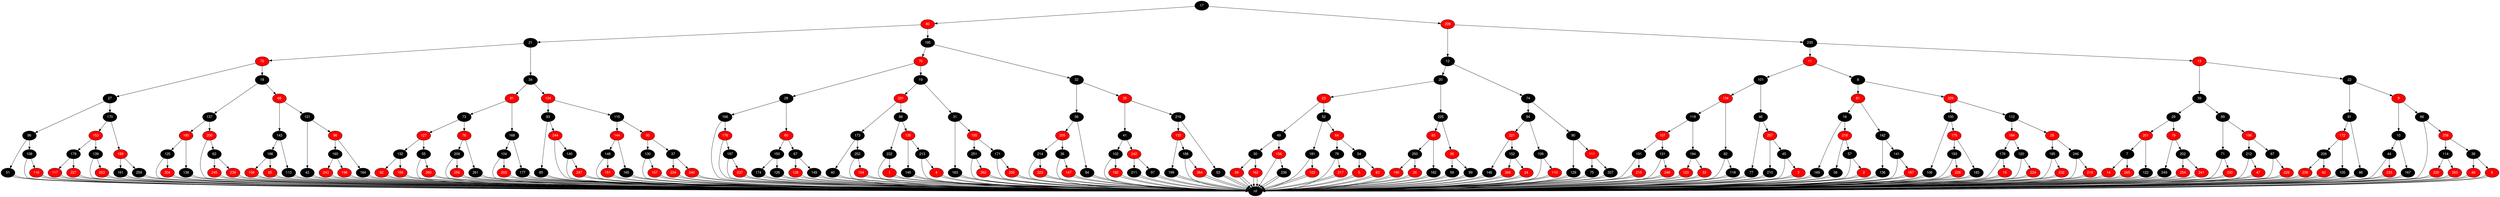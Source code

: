 digraph RB_Teste {
	node [fontname="Helvetica,Arial,sans-serif" style="filled"]
	edge [fontname="Helvetica,Arial,sans-serif" color="black"]

	{
		node [fillcolor=" black" fontcolor=" white"] nil 
		node [fillcolor=" black" fontcolor=" white"] 17 
		node [fillcolor=" red" fontcolor=" white"] 80 
		node [fillcolor=" black" fontcolor=" white"] 21 
		node [fillcolor=" red" fontcolor=" white"] 72 
		node [fillcolor=" black" fontcolor=" white"] 27 
		node [fillcolor=" black" fontcolor=" white"] 96 
		node [fillcolor=" black" fontcolor=" white"] 51 
		node [fillcolor=" black" fontcolor=" white"] 108 
		node [fillcolor=" red" fontcolor=" white"] 116 
		node [fillcolor=" black" fontcolor=" white"] 170 
		node [fillcolor=" red" fontcolor=" white"] 153 
		node [fillcolor=" black" fontcolor=" white"] 179 
		node [fillcolor=" red" fontcolor=" white"] 117 
		node [fillcolor=" red" fontcolor=" white"] 227 
		node [fillcolor=" black" fontcolor=" white"] 139 
		node [fillcolor=" red" fontcolor=" white"] 253 
		node [fillcolor=" red" fontcolor=" white"] 189 
		node [fillcolor=" black" fontcolor=" white"] 161 
		node [fillcolor=" black" fontcolor=" white"] 259 
		node [fillcolor=" black" fontcolor=" white"] 18 
		node [fillcolor=" black" fontcolor=" white"] 137 
		node [fillcolor=" red" fontcolor=" white"] 180 
		node [fillcolor=" black" fontcolor=" white"] 125 
		node [fillcolor=" red" fontcolor=" white"] 204 
		node [fillcolor=" black" fontcolor=" white"] 138 
		node [fillcolor=" red" fontcolor=" white"] 200 
		node [fillcolor=" black" fontcolor=" white"] 62 
		node [fillcolor=" red" fontcolor=" white"] 245 
		node [fillcolor=" red" fontcolor=" white"] 239 
		node [fillcolor=" red" fontcolor=" white"] 68 
		node [fillcolor=" black" fontcolor=" white"] 143 
		node [fillcolor=" black" fontcolor=" white"] 186 
		node [fillcolor=" red" fontcolor=" white"] 158 
		node [fillcolor=" red" fontcolor=" white"] 65 
		node [fillcolor=" black" fontcolor=" white"] 113 
		node [fillcolor=" black" fontcolor=" white"] 121 
		node [fillcolor=" black" fontcolor=" white"] 43 
		node [fillcolor=" red" fontcolor=" white"] 98 
		node [fillcolor=" black" fontcolor=" white"] 160 
		node [fillcolor=" red" fontcolor=" white"] 243 
		node [fillcolor=" red" fontcolor=" white"] 198 
		node [fillcolor=" black" fontcolor=" white"] 164 
		node [fillcolor=" black" fontcolor=" white"] 34 
		node [fillcolor=" red" fontcolor=" white"] 81 
		node [fillcolor=" black" fontcolor=" white"] 73 
		node [fillcolor=" red" fontcolor=" white"] 127 
		node [fillcolor=" black" fontcolor=" white"] 132 
		node [fillcolor=" red" fontcolor=" white"] 92 
		node [fillcolor=" red" fontcolor=" white"] 159 
		node [fillcolor=" black" fontcolor=" white"] 55 
		node [fillcolor=" red" fontcolor=" white"] 260 
		node [fillcolor=" red" fontcolor=" white"] 76 
		node [fillcolor=" black" fontcolor=" white"] 208 
		node [fillcolor=" red" fontcolor=" white"] 256 
		node [fillcolor=" black" fontcolor=" white"] 261 
		node [fillcolor=" black" fontcolor=" white"] 168 
		node [fillcolor=" black" fontcolor=" white"] 104 
		node [fillcolor=" red" fontcolor=" white"] 203 
		node [fillcolor=" black" fontcolor=" white"] 177 
		node [fillcolor=" red" fontcolor=" white"] 124 
		node [fillcolor=" black" fontcolor=" white"] 93 
		node [fillcolor=" black" fontcolor=" white"] 85 
		node [fillcolor=" red" fontcolor=" white"] 244 
		node [fillcolor=" black" fontcolor=" white"] 140 
		node [fillcolor=" red" fontcolor=" white"] 247 
		node [fillcolor=" black" fontcolor=" white"] 115 
		node [fillcolor=" red" fontcolor=" white"] 144 
		node [fillcolor=" black" fontcolor=" white"] 148 
		node [fillcolor=" red" fontcolor=" white"] 151 
		node [fillcolor=" black" fontcolor=" white"] 165 
		node [fillcolor=" red" fontcolor=" white"] 50 
		node [fillcolor=" black" fontcolor=" white"] 130 
		node [fillcolor=" red" fontcolor=" white"] 157 
		node [fillcolor=" black" fontcolor=" white"] 37 
		node [fillcolor=" red" fontcolor=" white"] 234 
		node [fillcolor=" red" fontcolor=" white"] 240 
		node [fillcolor=" black" fontcolor=" white"] 195 
		node [fillcolor=" red" fontcolor=" white"] 70 
		node [fillcolor=" black" fontcolor=" white"] 28 
		node [fillcolor=" black" fontcolor=" white"] 166 
		node [fillcolor=" red" fontcolor=" white"] 176 
		node [fillcolor=" black" fontcolor=" white"] 197 
		node [fillcolor=" red" fontcolor=" white"] 237 
		node [fillcolor=" red" fontcolor=" white"] 60 
		node [fillcolor=" black" fontcolor=" white"] 150 
		node [fillcolor=" black" fontcolor=" white"] 174 
		node [fillcolor=" black" fontcolor=" white"] 126 
		node [fillcolor=" black" fontcolor=" white"] 67 
		node [fillcolor=" red" fontcolor=" white"] 128 
		node [fillcolor=" black" fontcolor=" white"] 149 
		node [fillcolor=" black" fontcolor=" white"] 19 
		node [fillcolor=" red" fontcolor=" white"] 231 
		node [fillcolor=" black" fontcolor=" white"] 173 
		node [fillcolor=" black" fontcolor=" white"] 40 
		node [fillcolor=" black" fontcolor=" white"] 252 
		node [fillcolor=" red" fontcolor=" white"] 154 
		node [fillcolor=" black" fontcolor=" white"] 88 
		node [fillcolor=" black" fontcolor=" white"] 222 
		node [fillcolor=" red" fontcolor=" white"] 1 
		node [fillcolor=" red" fontcolor=" white"] 135 
		node [fillcolor=" black" fontcolor=" white"] 145 
		node [fillcolor=" black" fontcolor=" white"] 213 
		node [fillcolor=" red" fontcolor=" white"] 4 
		node [fillcolor=" black" fontcolor=" white"] 31 
		node [fillcolor=" black" fontcolor=" white"] 163 
		node [fillcolor=" red" fontcolor=" white"] 155 
		node [fillcolor=" black" fontcolor=" white"] 251 
		node [fillcolor=" red" fontcolor=" white"] 262 
		node [fillcolor=" black" fontcolor=" white"] 171 
		node [fillcolor=" red" fontcolor=" white"] 255 
		node [fillcolor=" black" fontcolor=" white"] 32 
		node [fillcolor=" black" fontcolor=" white"] 56 
		node [fillcolor=" red" fontcolor=" white"] 205 
		node [fillcolor=" black" fontcolor=" white"] 214 
		node [fillcolor=" red" fontcolor=" white"] 223 
		node [fillcolor=" black" fontcolor=" white"] 36 
		node [fillcolor=" red" fontcolor=" white"] 147 
		node [fillcolor=" black" fontcolor=" white"] 84 
		node [fillcolor=" red" fontcolor=" white"] 35 
		node [fillcolor=" black" fontcolor=" white"] 41 
		node [fillcolor=" black" fontcolor=" white"] 102 
		node [fillcolor=" red" fontcolor=" white"] 192 
		node [fillcolor=" red" fontcolor=" white"] 242 
		node [fillcolor=" black" fontcolor=" white"] 211 
		node [fillcolor=" black" fontcolor=" white"] 97 
		node [fillcolor=" black" fontcolor=" white"] 216 
		node [fillcolor=" red" fontcolor=" white"] 133 
		node [fillcolor=" black" fontcolor=" white"] 199 
		node [fillcolor=" black" fontcolor=" white"] 188 
		node [fillcolor=" red" fontcolor=" white"] 264 
		node [fillcolor=" black" fontcolor=" white"] 53 
		node [fillcolor=" red" fontcolor=" white"] 209 
		node [fillcolor=" black" fontcolor=" white"] 12 
		node [fillcolor=" black" fontcolor=" white"] 20 
		node [fillcolor=" red" fontcolor=" white"] 23 
		node [fillcolor=" black" fontcolor=" white"] 49 
		node [fillcolor=" black" fontcolor=" white"] 30 
		node [fillcolor=" red" fontcolor=" white"] 69 
		node [fillcolor=" red" fontcolor=" white"] 162 
		node [fillcolor=" red" fontcolor=" white"] 156 
		node [fillcolor=" black" fontcolor=" white"] 236 
		node [fillcolor=" black" fontcolor=" white"] 52 
		node [fillcolor=" black" fontcolor=" white"] 181 
		node [fillcolor=" red" fontcolor=" white"] 103 
		node [fillcolor=" red" fontcolor=" white"] 64 
		node [fillcolor=" black" fontcolor=" white"] 78 
		node [fillcolor=" red" fontcolor=" white"] 217 
		node [fillcolor=" black" fontcolor=" white"] 54 
		node [fillcolor=" red" fontcolor=" white"] 5 
		node [fillcolor=" red" fontcolor=" white"] 63 
		node [fillcolor=" black" fontcolor=" white"] 225 
		node [fillcolor=" red" fontcolor=" white"] 83 
		node [fillcolor=" black" fontcolor=" white"] 250 
		node [fillcolor=" red" fontcolor=" white"] 190 
		node [fillcolor=" red" fontcolor=" white"] 26 
		node [fillcolor=" black" fontcolor=" white"] 182 
		node [fillcolor=" red" fontcolor=" white"] 95 
		node [fillcolor=" black" fontcolor=" white"] 59 
		node [fillcolor=" black" fontcolor=" white"] 99 
		node [fillcolor=" black" fontcolor=" white"] 74 
		node [fillcolor=" black" fontcolor=" white"] 94 
		node [fillcolor=" red" fontcolor=" white"] 221 
		node [fillcolor=" black" fontcolor=" white"] 146 
		node [fillcolor=" black" fontcolor=" white"] 152 
		node [fillcolor=" red" fontcolor=" white"] 266 
		node [fillcolor=" red" fontcolor=" white"] 24 
		node [fillcolor=" black" fontcolor=" white"] 109 
		node [fillcolor=" red" fontcolor=" white"] 110 
		node [fillcolor=" black" fontcolor=" white"] 90 
		node [fillcolor=" black" fontcolor=" white"] 129 
		node [fillcolor=" red" fontcolor=" white"] 111 
		node [fillcolor=" black" fontcolor=" white"] 75 
		node [fillcolor=" black" fontcolor=" white"] 207 
		node [fillcolor=" black" fontcolor=" white"] 235 
		node [fillcolor=" red" fontcolor=" white"] 11 
		node [fillcolor=" black" fontcolor=" white"] 101 
		node [fillcolor=" red" fontcolor=" white"] 134 
		node [fillcolor=" black" fontcolor=" white"] 119 
		node [fillcolor=" red" fontcolor=" white"] 107 
		node [fillcolor=" black" fontcolor=" white"] 191 
		node [fillcolor=" red" fontcolor=" white"] 215 
		node [fillcolor=" black" fontcolor=" white"] 131 
		node [fillcolor=" red" fontcolor=" white"] 248 
		node [fillcolor=" black" fontcolor=" white"] 194 
		node [fillcolor=" red" fontcolor=" white"] 123 
		node [fillcolor=" red" fontcolor=" white"] 33 
		node [fillcolor=" black" fontcolor=" white"] 82 
		node [fillcolor=" black" fontcolor=" white"] 118 
		node [fillcolor=" black" fontcolor=" white"] 46 
		node [fillcolor=" black" fontcolor=" white"] 77 
		node [fillcolor=" red" fontcolor=" white"] 257 
		node [fillcolor=" black" fontcolor=" white"] 210 
		node [fillcolor=" black" fontcolor=" white"] 45 
		node [fillcolor=" red" fontcolor=" white"] 3 
		node [fillcolor=" black" fontcolor=" white"] 8 
		node [fillcolor=" red" fontcolor=" white"] 61 
		node [fillcolor=" black" fontcolor=" white"] 16 
		node [fillcolor=" black" fontcolor=" white"] 169 
		node [fillcolor=" red" fontcolor=" white"] 218 
		node [fillcolor=" black" fontcolor=" white"] 58 
		node [fillcolor=" black" fontcolor=" white"] 57 
		node [fillcolor=" red" fontcolor=" white"] 2 
		node [fillcolor=" black" fontcolor=" white"] 142 
		node [fillcolor=" black" fontcolor=" white"] 136 
		node [fillcolor=" black" fontcolor=" white"] 141 
		node [fillcolor=" red" fontcolor=" white"] 187 
		node [fillcolor=" red" fontcolor=" white"] 229 
		node [fillcolor=" black" fontcolor=" white"] 100 
		node [fillcolor=" black" fontcolor=" white"] 106 
		node [fillcolor=" red" fontcolor=" white"] 175 
		node [fillcolor=" black" fontcolor=" white"] 193 
		node [fillcolor=" red" fontcolor=" white"] 226 
		node [fillcolor=" black" fontcolor=" white"] 183 
		node [fillcolor=" black" fontcolor=" white"] 112 
		node [fillcolor=" red" fontcolor=" white"] 184 
		node [fillcolor=" black" fontcolor=" white"] 178 
		node [fillcolor=" red" fontcolor=" white"] 15 
		node [fillcolor=" black" fontcolor=" white"] 120 
		node [fillcolor=" red" fontcolor=" white"] 224 
		node [fillcolor=" red" fontcolor=" white"] 25 
		node [fillcolor=" black" fontcolor=" white"] 185 
		node [fillcolor=" red" fontcolor=" white"] 232 
		node [fillcolor=" black" fontcolor=" white"] 246 
		node [fillcolor=" red" fontcolor=" white"] 219 
		node [fillcolor=" red" fontcolor=" white"] 13 
		node [fillcolor=" black" fontcolor=" white"] 39 
		node [fillcolor=" black" fontcolor=" white"] 29 
		node [fillcolor=" red" fontcolor=" white"] 201 
		node [fillcolor=" black" fontcolor=" white"] 7 
		node [fillcolor=" red" fontcolor=" white"] 14 
		node [fillcolor=" red" fontcolor=" white"] 265 
		node [fillcolor=" black" fontcolor=" white"] 122 
		node [fillcolor=" red" fontcolor=" white"] 79 
		node [fillcolor=" black" fontcolor=" white"] 249 
		node [fillcolor=" black" fontcolor=" white"] 202 
		node [fillcolor=" red" fontcolor=" white"] 254 
		node [fillcolor=" red" fontcolor=" white"] 241 
		node [fillcolor=" black" fontcolor=" white"] 89 
		node [fillcolor=" black" fontcolor=" white"] 71 
		node [fillcolor=" red" fontcolor=" white"] 230 
		node [fillcolor=" red" fontcolor=" white"] 196 
		node [fillcolor=" black" fontcolor=" white"] 212 
		node [fillcolor=" red" fontcolor=" white"] 47 
		node [fillcolor=" black" fontcolor=" white"] 87 
		node [fillcolor=" red" fontcolor=" white"] 228 
		node [fillcolor=" black" fontcolor=" white"] 22 
		node [fillcolor=" black" fontcolor=" white"] 91 
		node [fillcolor=" red" fontcolor=" white"] 172 
		node [fillcolor=" black" fontcolor=" white"] 206 
		node [fillcolor=" red" fontcolor=" white"] 238 
		node [fillcolor=" red" fontcolor=" white"] 42 
		node [fillcolor=" black" fontcolor=" white"] 105 
		node [fillcolor=" black" fontcolor=" white"] 86 
		node [fillcolor=" red" fontcolor=" white"] 9 
		node [fillcolor=" black" fontcolor=" white"] 10 
		node [fillcolor=" black" fontcolor=" white"] 44 
		node [fillcolor=" red" fontcolor=" white"] 233 
		node [fillcolor=" black" fontcolor=" white"] 167 
		node [fillcolor=" black" fontcolor=" white"] 66 
		node [fillcolor=" red" fontcolor=" white"] 258 
		node [fillcolor=" black" fontcolor=" white"] 114 
		node [fillcolor=" red" fontcolor=" white"] 220 
		node [fillcolor=" red" fontcolor=" white"] 263 
		node [fillcolor=" black" fontcolor=" white"] 38 
		node [fillcolor=" red" fontcolor=" white"] 48 
		node [fillcolor=" red" fontcolor=" white"] 6 
	}

	17 -> 80 
	17 -> 209 
	80 -> 21 
	80 -> 195 
	21 -> 72 
	21 -> 34 
	72 -> 27 
	72 -> 18 
	27 -> 96 
	27 -> 170 
	96 -> 51 
	96 -> 108 
	51 -> nil 
	51 -> nil 
	108 -> 116 
	108 -> nil 
	116 -> nil 
	116 -> nil 
	170 -> 153 
	170 -> 189 
	153 -> 179 
	153 -> 139 
	179 -> 117 
	179 -> 227 
	117 -> nil 
	117 -> nil 
	227 -> nil 
	227 -> nil 
	139 -> 253 
	139 -> nil 
	253 -> nil 
	253 -> nil 
	189 -> 161 
	189 -> 259 
	161 -> nil 
	161 -> nil 
	259 -> nil 
	259 -> nil 
	18 -> 137 
	18 -> 68 
	137 -> 180 
	137 -> 200 
	180 -> 125 
	180 -> 138 
	125 -> 204 
	125 -> nil 
	204 -> nil 
	204 -> nil 
	138 -> nil 
	138 -> nil 
	200 -> 62 
	200 -> nil 
	62 -> 245 
	62 -> 239 
	245 -> nil 
	245 -> nil 
	239 -> nil 
	239 -> nil 
	68 -> 143 
	68 -> 121 
	143 -> 186 
	143 -> 113 
	186 -> 158 
	186 -> 65 
	158 -> nil 
	158 -> nil 
	65 -> nil 
	65 -> nil 
	113 -> nil 
	113 -> nil 
	121 -> 43 
	121 -> 98 
	43 -> nil 
	43 -> nil 
	98 -> 160 
	98 -> 164 
	160 -> 243 
	160 -> 198 
	243 -> nil 
	243 -> nil 
	198 -> nil 
	198 -> nil 
	164 -> nil 
	164 -> nil 
	34 -> 81 
	34 -> 124 
	81 -> 73 
	81 -> 168 
	73 -> 127 
	73 -> 76 
	127 -> 132 
	127 -> 55 
	132 -> 92 
	132 -> 159 
	92 -> nil 
	92 -> nil 
	159 -> nil 
	159 -> nil 
	55 -> 260 
	55 -> nil 
	260 -> nil 
	260 -> nil 
	76 -> 208 
	76 -> 261 
	208 -> 256 
	208 -> nil 
	256 -> nil 
	256 -> nil 
	261 -> nil 
	261 -> nil 
	168 -> 104 
	168 -> 177 
	104 -> 203 
	104 -> nil 
	203 -> nil 
	203 -> nil 
	177 -> nil 
	177 -> nil 
	124 -> 93 
	124 -> 115 
	93 -> 85 
	93 -> 244 
	85 -> nil 
	85 -> nil 
	244 -> 140 
	244 -> nil 
	140 -> 247 
	140 -> nil 
	247 -> nil 
	247 -> nil 
	115 -> 144 
	115 -> 50 
	144 -> 148 
	144 -> 165 
	148 -> 151 
	148 -> nil 
	151 -> nil 
	151 -> nil 
	165 -> nil 
	165 -> nil 
	50 -> 130 
	50 -> 37 
	130 -> 157 
	130 -> nil 
	157 -> nil 
	157 -> nil 
	37 -> 234 
	37 -> 240 
	234 -> nil 
	234 -> nil 
	240 -> nil 
	240 -> nil 
	195 -> 70 
	195 -> 32 
	70 -> 28 
	70 -> 19 
	28 -> 166 
	28 -> 60 
	166 -> 176 
	166 -> nil 
	176 -> 197 
	176 -> nil 
	197 -> 237 
	197 -> nil 
	237 -> nil 
	237 -> nil 
	60 -> 150 
	60 -> 67 
	150 -> 174 
	150 -> 126 
	174 -> nil 
	174 -> nil 
	126 -> nil 
	126 -> nil 
	67 -> 128 
	67 -> 149 
	128 -> nil 
	128 -> nil 
	149 -> nil 
	149 -> nil 
	19 -> 231 
	19 -> 31 
	231 -> 173 
	231 -> 88 
	173 -> 40 
	173 -> 252 
	40 -> nil 
	40 -> nil 
	252 -> 154 
	252 -> nil 
	154 -> nil 
	154 -> nil 
	88 -> 222 
	88 -> 135 
	222 -> 1 
	222 -> nil 
	1 -> nil 
	1 -> nil 
	135 -> 145 
	135 -> 213 
	145 -> nil 
	145 -> nil 
	213 -> 4 
	213 -> nil 
	4 -> nil 
	4 -> nil 
	31 -> 163 
	31 -> 155 
	163 -> nil 
	163 -> nil 
	155 -> 251 
	155 -> 171 
	251 -> 262 
	251 -> nil 
	262 -> nil 
	262 -> nil 
	171 -> 255 
	171 -> nil 
	255 -> nil 
	255 -> nil 
	32 -> 56 
	32 -> 35 
	56 -> 205 
	56 -> 84 
	205 -> 214 
	205 -> 36 
	214 -> 223 
	214 -> nil 
	223 -> nil 
	223 -> nil 
	36 -> 147 
	36 -> nil 
	147 -> nil 
	147 -> nil 
	84 -> nil 
	84 -> nil 
	35 -> 41 
	35 -> 216 
	41 -> 102 
	41 -> 242 
	102 -> 192 
	102 -> nil 
	192 -> nil 
	192 -> nil 
	242 -> 211 
	242 -> 97 
	211 -> nil 
	211 -> nil 
	97 -> nil 
	97 -> nil 
	216 -> 133 
	216 -> 53 
	133 -> 199 
	133 -> 188 
	199 -> nil 
	199 -> nil 
	188 -> 264 
	188 -> nil 
	264 -> nil 
	264 -> nil 
	53 -> nil 
	53 -> nil 
	209 -> 12 
	209 -> 235 
	12 -> 20 
	12 -> 74 
	20 -> 23 
	20 -> 225 
	23 -> 49 
	23 -> 52 
	49 -> 30 
	49 -> 156 
	30 -> 69 
	30 -> 162 
	69 -> nil 
	69 -> nil 
	162 -> nil 
	162 -> nil 
	156 -> 236 
	156 -> nil 
	236 -> nil 
	236 -> nil 
	52 -> 181 
	52 -> 64 
	181 -> 103 
	181 -> nil 
	103 -> nil 
	103 -> nil 
	64 -> 78 
	64 -> 54 
	78 -> 217 
	78 -> nil 
	217 -> nil 
	217 -> nil 
	54 -> 5 
	54 -> 63 
	5 -> nil 
	5 -> nil 
	63 -> nil 
	63 -> nil 
	225 -> 83 
	225 -> 95 
	83 -> 250 
	83 -> 182 
	250 -> 190 
	250 -> 26 
	190 -> nil 
	190 -> nil 
	26 -> nil 
	26 -> nil 
	182 -> nil 
	182 -> nil 
	95 -> 59 
	95 -> 99 
	59 -> nil 
	59 -> nil 
	99 -> nil 
	99 -> nil 
	74 -> 94 
	74 -> 90 
	94 -> 221 
	94 -> 109 
	221 -> 146 
	221 -> 152 
	146 -> nil 
	146 -> nil 
	152 -> 266 
	152 -> 24 
	266 -> nil 
	266 -> nil 
	24 -> nil 
	24 -> nil 
	109 -> 110 
	109 -> nil 
	110 -> nil 
	110 -> nil 
	90 -> 129 
	90 -> 111 
	129 -> nil 
	129 -> nil 
	111 -> 75 
	111 -> 207 
	75 -> nil 
	75 -> nil 
	207 -> nil 
	207 -> nil 
	235 -> 11 
	235 -> 13 
	11 -> 101 
	11 -> 8 
	101 -> 134 
	101 -> 46 
	134 -> 119 
	134 -> 82 
	119 -> 107 
	119 -> 194 
	107 -> 191 
	107 -> 131 
	191 -> 215 
	191 -> nil 
	215 -> nil 
	215 -> nil 
	131 -> 248 
	131 -> nil 
	248 -> nil 
	248 -> nil 
	194 -> 123 
	194 -> 33 
	123 -> nil 
	123 -> nil 
	33 -> nil 
	33 -> nil 
	82 -> 118 
	82 -> nil 
	118 -> nil 
	118 -> nil 
	46 -> 77 
	46 -> 257 
	77 -> nil 
	77 -> nil 
	257 -> 210 
	257 -> 45 
	210 -> nil 
	210 -> nil 
	45 -> 3 
	45 -> nil 
	3 -> nil 
	3 -> nil 
	8 -> 61 
	8 -> 229 
	61 -> 16 
	61 -> 142 
	16 -> 169 
	16 -> 218 
	169 -> nil 
	169 -> nil 
	218 -> 58 
	218 -> 57 
	58 -> nil 
	58 -> nil 
	57 -> 2 
	57 -> nil 
	2 -> nil 
	2 -> nil 
	142 -> 136 
	142 -> 141 
	136 -> nil 
	136 -> nil 
	141 -> 187 
	141 -> nil 
	187 -> nil 
	187 -> nil 
	229 -> 100 
	229 -> 112 
	100 -> 106 
	100 -> 175 
	106 -> nil 
	106 -> nil 
	175 -> 193 
	175 -> 183 
	193 -> 226 
	193 -> nil 
	226 -> nil 
	226 -> nil 
	183 -> nil 
	183 -> nil 
	112 -> 184 
	112 -> 25 
	184 -> 178 
	184 -> 120 
	178 -> 15 
	178 -> nil 
	15 -> nil 
	15 -> nil 
	120 -> 224 
	120 -> nil 
	224 -> nil 
	224 -> nil 
	25 -> 185 
	25 -> 246 
	185 -> 232 
	185 -> nil 
	232 -> nil 
	232 -> nil 
	246 -> 219 
	246 -> nil 
	219 -> nil 
	219 -> nil 
	13 -> 39 
	13 -> 22 
	39 -> 29 
	39 -> 89 
	29 -> 201 
	29 -> 79 
	201 -> 7 
	201 -> 122 
	7 -> 14 
	7 -> 265 
	14 -> nil 
	14 -> nil 
	265 -> nil 
	265 -> nil 
	122 -> nil 
	122 -> nil 
	79 -> 249 
	79 -> 202 
	249 -> nil 
	249 -> nil 
	202 -> 254 
	202 -> 241 
	254 -> nil 
	254 -> nil 
	241 -> nil 
	241 -> nil 
	89 -> 71 
	89 -> 196 
	71 -> 230 
	71 -> nil 
	230 -> nil 
	230 -> nil 
	196 -> 212 
	196 -> 87 
	212 -> 47 
	212 -> nil 
	47 -> nil 
	47 -> nil 
	87 -> 228 
	87 -> nil 
	228 -> nil 
	228 -> nil 
	22 -> 91 
	22 -> 9 
	91 -> 172 
	91 -> 86 
	172 -> 206 
	172 -> 105 
	206 -> 238 
	206 -> 42 
	238 -> nil 
	238 -> nil 
	42 -> nil 
	42 -> nil 
	105 -> nil 
	105 -> nil 
	86 -> nil 
	86 -> nil 
	9 -> 10 
	9 -> 66 
	10 -> 44 
	10 -> 167 
	44 -> 233 
	44 -> nil 
	233 -> nil 
	233 -> nil 
	167 -> nil 
	167 -> nil 
	66 -> 258 
	66 -> nil 
	258 -> 114 
	258 -> 38 
	114 -> 220 
	114 -> 263 
	220 -> nil 
	220 -> nil 
	263 -> nil 
	263 -> nil 
	38 -> 48 
	38 -> 6 
	48 -> nil 
	48 -> nil 
	6 -> nil 
	6 -> nil 
}
